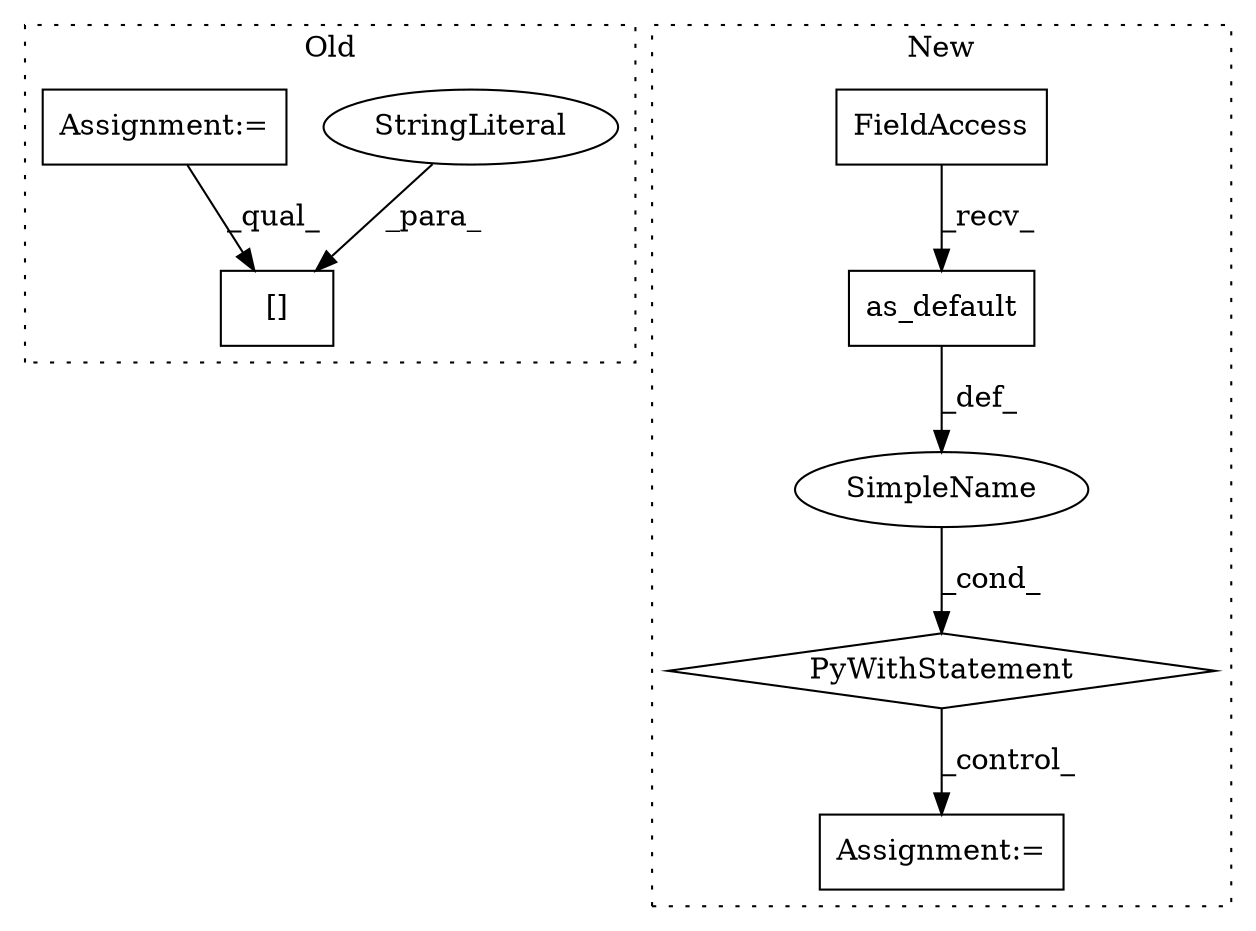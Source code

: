 digraph G {
subgraph cluster0 {
1 [label="[]" a="2" s="2028,2045" l="7,1" shape="box"];
6 [label="StringLiteral" a="45" s="2035" l="10" shape="ellipse"];
7 [label="Assignment:=" a="7" s="1797" l="1" shape="box"];
label = "Old";
style="dotted";
}
subgraph cluster1 {
2 [label="as_default" a="32" s="1852" l="12" shape="box"];
3 [label="PyWithStatement" a="104" s="1831,1864" l="10,2" shape="diamond"];
4 [label="Assignment:=" a="7" s="1878" l="1" shape="box"];
5 [label="SimpleName" a="42" s="" l="" shape="ellipse"];
8 [label="FieldAccess" a="22" s="1841" l="10" shape="box"];
label = "New";
style="dotted";
}
2 -> 5 [label="_def_"];
3 -> 4 [label="_control_"];
5 -> 3 [label="_cond_"];
6 -> 1 [label="_para_"];
7 -> 1 [label="_qual_"];
8 -> 2 [label="_recv_"];
}